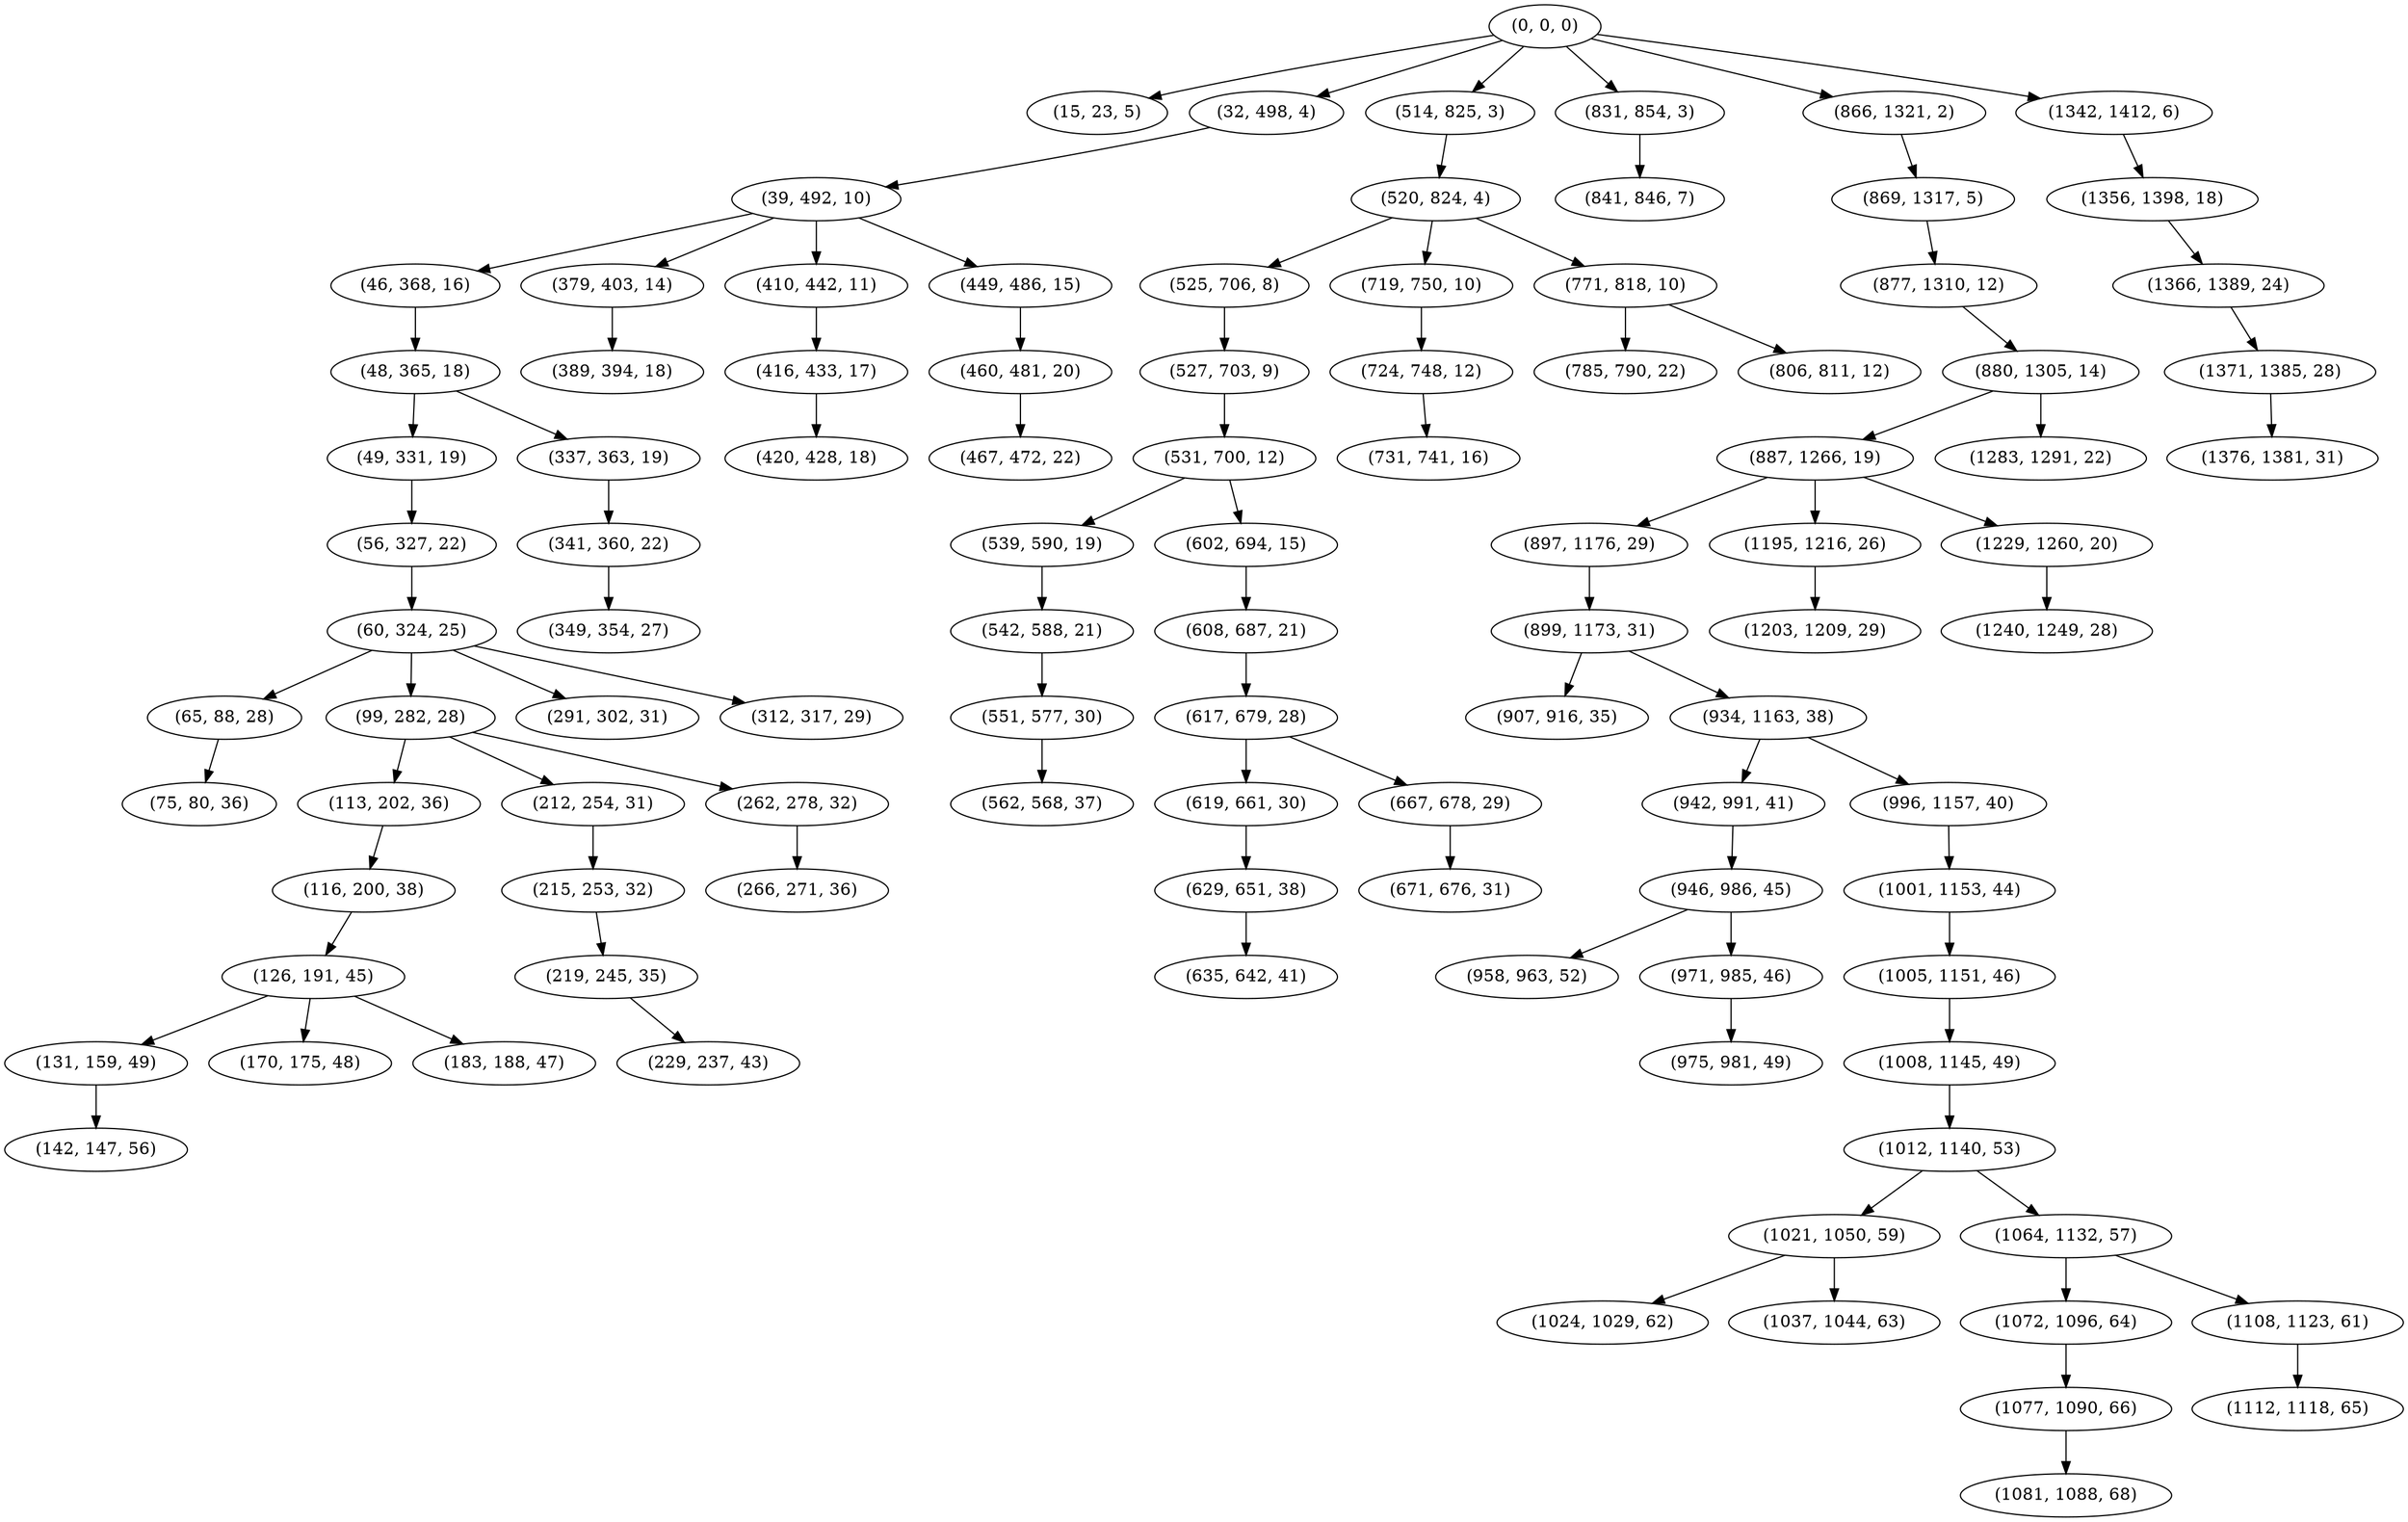 digraph tree {
    "(0, 0, 0)";
    "(15, 23, 5)";
    "(32, 498, 4)";
    "(39, 492, 10)";
    "(46, 368, 16)";
    "(48, 365, 18)";
    "(49, 331, 19)";
    "(56, 327, 22)";
    "(60, 324, 25)";
    "(65, 88, 28)";
    "(75, 80, 36)";
    "(99, 282, 28)";
    "(113, 202, 36)";
    "(116, 200, 38)";
    "(126, 191, 45)";
    "(131, 159, 49)";
    "(142, 147, 56)";
    "(170, 175, 48)";
    "(183, 188, 47)";
    "(212, 254, 31)";
    "(215, 253, 32)";
    "(219, 245, 35)";
    "(229, 237, 43)";
    "(262, 278, 32)";
    "(266, 271, 36)";
    "(291, 302, 31)";
    "(312, 317, 29)";
    "(337, 363, 19)";
    "(341, 360, 22)";
    "(349, 354, 27)";
    "(379, 403, 14)";
    "(389, 394, 18)";
    "(410, 442, 11)";
    "(416, 433, 17)";
    "(420, 428, 18)";
    "(449, 486, 15)";
    "(460, 481, 20)";
    "(467, 472, 22)";
    "(514, 825, 3)";
    "(520, 824, 4)";
    "(525, 706, 8)";
    "(527, 703, 9)";
    "(531, 700, 12)";
    "(539, 590, 19)";
    "(542, 588, 21)";
    "(551, 577, 30)";
    "(562, 568, 37)";
    "(602, 694, 15)";
    "(608, 687, 21)";
    "(617, 679, 28)";
    "(619, 661, 30)";
    "(629, 651, 38)";
    "(635, 642, 41)";
    "(667, 678, 29)";
    "(671, 676, 31)";
    "(719, 750, 10)";
    "(724, 748, 12)";
    "(731, 741, 16)";
    "(771, 818, 10)";
    "(785, 790, 22)";
    "(806, 811, 12)";
    "(831, 854, 3)";
    "(841, 846, 7)";
    "(866, 1321, 2)";
    "(869, 1317, 5)";
    "(877, 1310, 12)";
    "(880, 1305, 14)";
    "(887, 1266, 19)";
    "(897, 1176, 29)";
    "(899, 1173, 31)";
    "(907, 916, 35)";
    "(934, 1163, 38)";
    "(942, 991, 41)";
    "(946, 986, 45)";
    "(958, 963, 52)";
    "(971, 985, 46)";
    "(975, 981, 49)";
    "(996, 1157, 40)";
    "(1001, 1153, 44)";
    "(1005, 1151, 46)";
    "(1008, 1145, 49)";
    "(1012, 1140, 53)";
    "(1021, 1050, 59)";
    "(1024, 1029, 62)";
    "(1037, 1044, 63)";
    "(1064, 1132, 57)";
    "(1072, 1096, 64)";
    "(1077, 1090, 66)";
    "(1081, 1088, 68)";
    "(1108, 1123, 61)";
    "(1112, 1118, 65)";
    "(1195, 1216, 26)";
    "(1203, 1209, 29)";
    "(1229, 1260, 20)";
    "(1240, 1249, 28)";
    "(1283, 1291, 22)";
    "(1342, 1412, 6)";
    "(1356, 1398, 18)";
    "(1366, 1389, 24)";
    "(1371, 1385, 28)";
    "(1376, 1381, 31)";
    "(0, 0, 0)" -> "(15, 23, 5)";
    "(0, 0, 0)" -> "(32, 498, 4)";
    "(0, 0, 0)" -> "(514, 825, 3)";
    "(0, 0, 0)" -> "(831, 854, 3)";
    "(0, 0, 0)" -> "(866, 1321, 2)";
    "(0, 0, 0)" -> "(1342, 1412, 6)";
    "(32, 498, 4)" -> "(39, 492, 10)";
    "(39, 492, 10)" -> "(46, 368, 16)";
    "(39, 492, 10)" -> "(379, 403, 14)";
    "(39, 492, 10)" -> "(410, 442, 11)";
    "(39, 492, 10)" -> "(449, 486, 15)";
    "(46, 368, 16)" -> "(48, 365, 18)";
    "(48, 365, 18)" -> "(49, 331, 19)";
    "(48, 365, 18)" -> "(337, 363, 19)";
    "(49, 331, 19)" -> "(56, 327, 22)";
    "(56, 327, 22)" -> "(60, 324, 25)";
    "(60, 324, 25)" -> "(65, 88, 28)";
    "(60, 324, 25)" -> "(99, 282, 28)";
    "(60, 324, 25)" -> "(291, 302, 31)";
    "(60, 324, 25)" -> "(312, 317, 29)";
    "(65, 88, 28)" -> "(75, 80, 36)";
    "(99, 282, 28)" -> "(113, 202, 36)";
    "(99, 282, 28)" -> "(212, 254, 31)";
    "(99, 282, 28)" -> "(262, 278, 32)";
    "(113, 202, 36)" -> "(116, 200, 38)";
    "(116, 200, 38)" -> "(126, 191, 45)";
    "(126, 191, 45)" -> "(131, 159, 49)";
    "(126, 191, 45)" -> "(170, 175, 48)";
    "(126, 191, 45)" -> "(183, 188, 47)";
    "(131, 159, 49)" -> "(142, 147, 56)";
    "(212, 254, 31)" -> "(215, 253, 32)";
    "(215, 253, 32)" -> "(219, 245, 35)";
    "(219, 245, 35)" -> "(229, 237, 43)";
    "(262, 278, 32)" -> "(266, 271, 36)";
    "(337, 363, 19)" -> "(341, 360, 22)";
    "(341, 360, 22)" -> "(349, 354, 27)";
    "(379, 403, 14)" -> "(389, 394, 18)";
    "(410, 442, 11)" -> "(416, 433, 17)";
    "(416, 433, 17)" -> "(420, 428, 18)";
    "(449, 486, 15)" -> "(460, 481, 20)";
    "(460, 481, 20)" -> "(467, 472, 22)";
    "(514, 825, 3)" -> "(520, 824, 4)";
    "(520, 824, 4)" -> "(525, 706, 8)";
    "(520, 824, 4)" -> "(719, 750, 10)";
    "(520, 824, 4)" -> "(771, 818, 10)";
    "(525, 706, 8)" -> "(527, 703, 9)";
    "(527, 703, 9)" -> "(531, 700, 12)";
    "(531, 700, 12)" -> "(539, 590, 19)";
    "(531, 700, 12)" -> "(602, 694, 15)";
    "(539, 590, 19)" -> "(542, 588, 21)";
    "(542, 588, 21)" -> "(551, 577, 30)";
    "(551, 577, 30)" -> "(562, 568, 37)";
    "(602, 694, 15)" -> "(608, 687, 21)";
    "(608, 687, 21)" -> "(617, 679, 28)";
    "(617, 679, 28)" -> "(619, 661, 30)";
    "(617, 679, 28)" -> "(667, 678, 29)";
    "(619, 661, 30)" -> "(629, 651, 38)";
    "(629, 651, 38)" -> "(635, 642, 41)";
    "(667, 678, 29)" -> "(671, 676, 31)";
    "(719, 750, 10)" -> "(724, 748, 12)";
    "(724, 748, 12)" -> "(731, 741, 16)";
    "(771, 818, 10)" -> "(785, 790, 22)";
    "(771, 818, 10)" -> "(806, 811, 12)";
    "(831, 854, 3)" -> "(841, 846, 7)";
    "(866, 1321, 2)" -> "(869, 1317, 5)";
    "(869, 1317, 5)" -> "(877, 1310, 12)";
    "(877, 1310, 12)" -> "(880, 1305, 14)";
    "(880, 1305, 14)" -> "(887, 1266, 19)";
    "(880, 1305, 14)" -> "(1283, 1291, 22)";
    "(887, 1266, 19)" -> "(897, 1176, 29)";
    "(887, 1266, 19)" -> "(1195, 1216, 26)";
    "(887, 1266, 19)" -> "(1229, 1260, 20)";
    "(897, 1176, 29)" -> "(899, 1173, 31)";
    "(899, 1173, 31)" -> "(907, 916, 35)";
    "(899, 1173, 31)" -> "(934, 1163, 38)";
    "(934, 1163, 38)" -> "(942, 991, 41)";
    "(934, 1163, 38)" -> "(996, 1157, 40)";
    "(942, 991, 41)" -> "(946, 986, 45)";
    "(946, 986, 45)" -> "(958, 963, 52)";
    "(946, 986, 45)" -> "(971, 985, 46)";
    "(971, 985, 46)" -> "(975, 981, 49)";
    "(996, 1157, 40)" -> "(1001, 1153, 44)";
    "(1001, 1153, 44)" -> "(1005, 1151, 46)";
    "(1005, 1151, 46)" -> "(1008, 1145, 49)";
    "(1008, 1145, 49)" -> "(1012, 1140, 53)";
    "(1012, 1140, 53)" -> "(1021, 1050, 59)";
    "(1012, 1140, 53)" -> "(1064, 1132, 57)";
    "(1021, 1050, 59)" -> "(1024, 1029, 62)";
    "(1021, 1050, 59)" -> "(1037, 1044, 63)";
    "(1064, 1132, 57)" -> "(1072, 1096, 64)";
    "(1064, 1132, 57)" -> "(1108, 1123, 61)";
    "(1072, 1096, 64)" -> "(1077, 1090, 66)";
    "(1077, 1090, 66)" -> "(1081, 1088, 68)";
    "(1108, 1123, 61)" -> "(1112, 1118, 65)";
    "(1195, 1216, 26)" -> "(1203, 1209, 29)";
    "(1229, 1260, 20)" -> "(1240, 1249, 28)";
    "(1342, 1412, 6)" -> "(1356, 1398, 18)";
    "(1356, 1398, 18)" -> "(1366, 1389, 24)";
    "(1366, 1389, 24)" -> "(1371, 1385, 28)";
    "(1371, 1385, 28)" -> "(1376, 1381, 31)";
}
